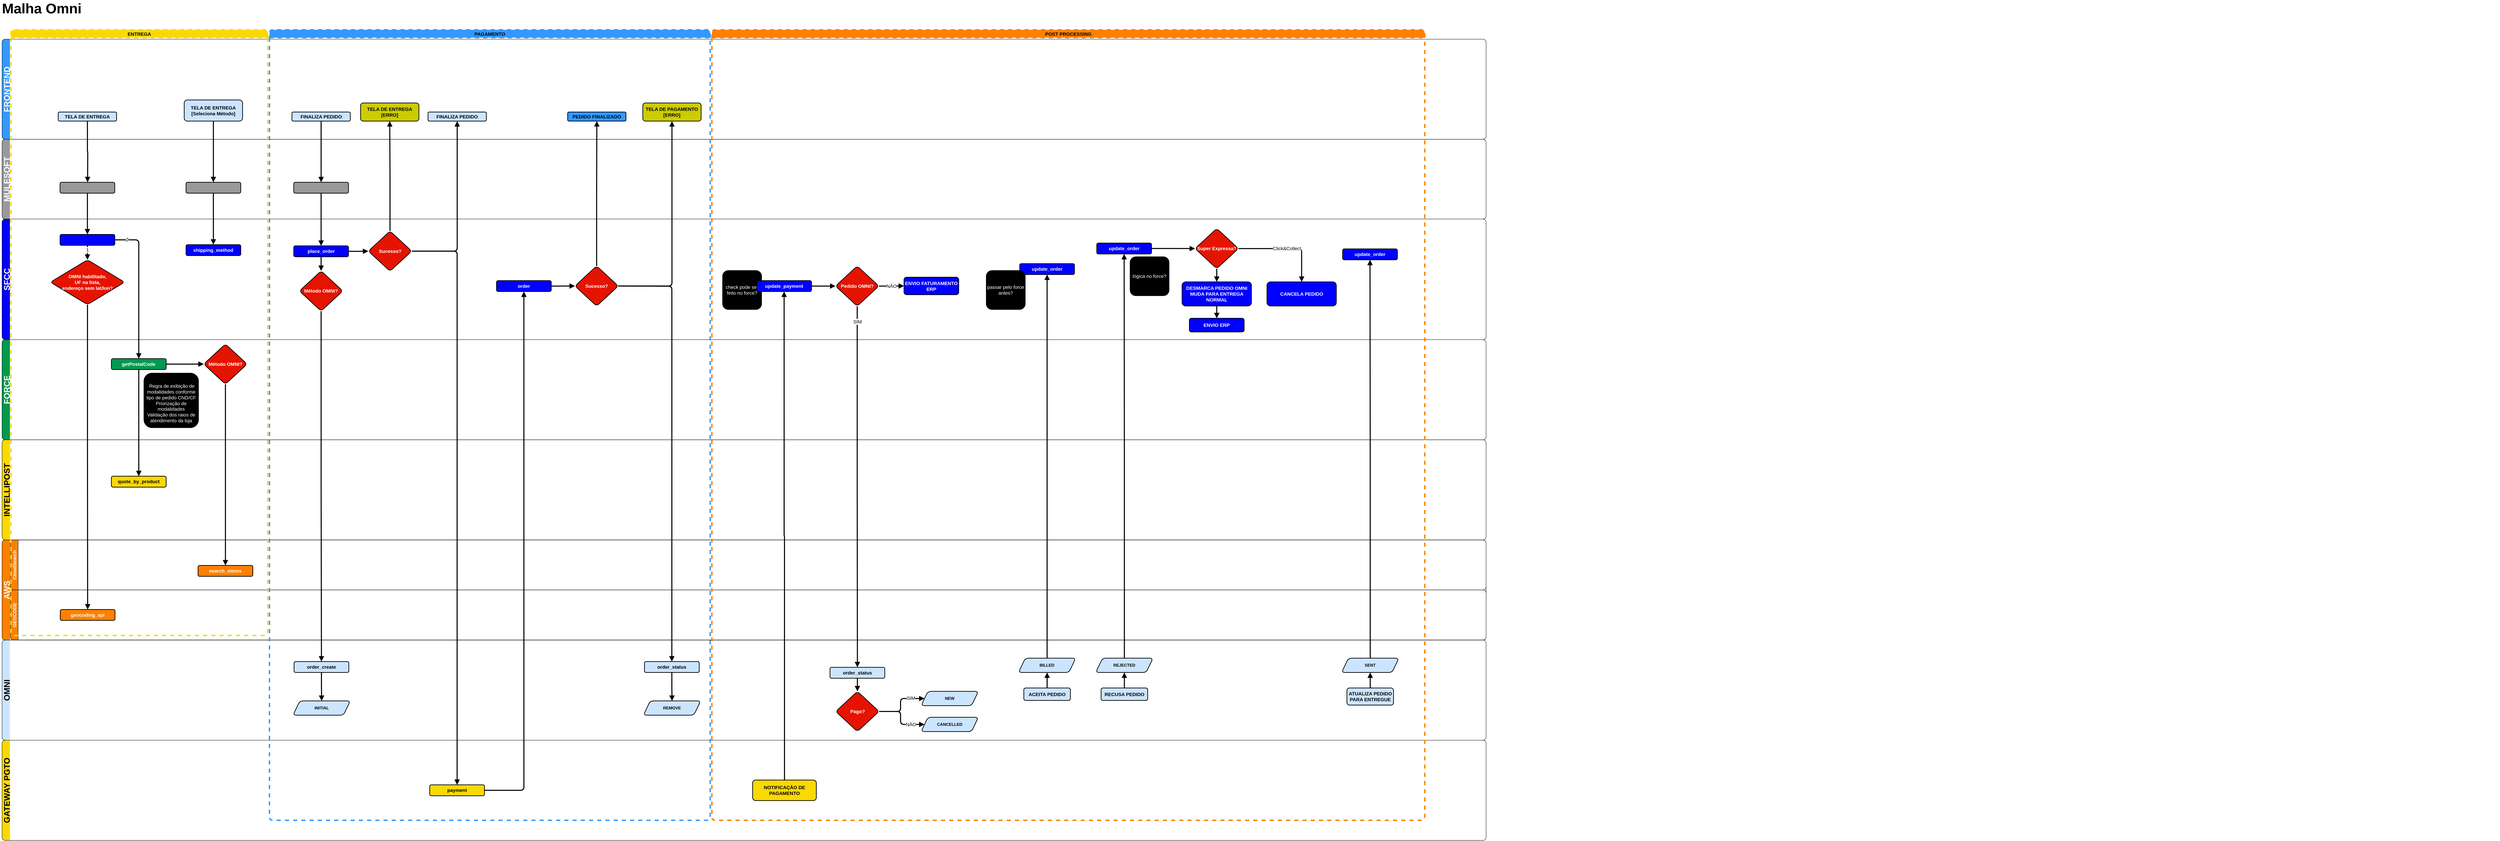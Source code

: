 <mxfile version="20.0.4" type="github">
  <diagram id="prtHgNgQTEPvFCAcTncT" name="Page-1">
    <mxGraphModel dx="2784" dy="647" grid="1" gridSize="10" guides="1" tooltips="1" connect="1" arrows="1" fold="1" page="1" pageScale="1" pageWidth="827" pageHeight="1169" math="0" shadow="0">
      <root>
        <mxCell id="0" />
        <mxCell id="1" parent="0" />
        <mxCell id="UH4h_3Y_hmDIXnIcrMvg-1" value="" style="edgeStyle=orthogonalEdgeStyle;rounded=1;orthogonalLoop=1;jettySize=auto;html=1;dashed=1;endArrow=none;endFill=0;" parent="1" edge="1">
          <mxGeometry relative="1" as="geometry">
            <mxPoint x="790" y="440" as="sourcePoint" />
          </mxGeometry>
        </mxCell>
        <mxCell id="UH4h_3Y_hmDIXnIcrMvg-2" style="edgeStyle=orthogonalEdgeStyle;rounded=1;orthogonalLoop=1;jettySize=auto;html=1;endArrow=classic;endFill=1;" parent="1" edge="1">
          <mxGeometry relative="1" as="geometry">
            <mxPoint x="910" y="440" as="targetPoint" />
          </mxGeometry>
        </mxCell>
        <mxCell id="weExqB_nzbaYjORjGd64-1" value="OMNI" style="swimlane;horizontal=0;labelBackgroundColor=none;fillColor=#CCE5FF;fontColor=#000000;strokeColor=default;strokeWidth=1;fontSize=24;perimeterSpacing=1;swimlaneLine=0;rounded=1;" vertex="1" parent="1">
          <mxGeometry x="-984" y="2480.4" width="4334" height="292.65" as="geometry" />
        </mxCell>
        <mxCell id="weExqB_nzbaYjORjGd64-16" style="edgeStyle=orthogonalEdgeStyle;rounded=1;orthogonalLoop=1;jettySize=auto;html=1;entryX=0.5;entryY=0;entryDx=0;entryDy=0;fontColor=#000000;endArrow=block;endFill=1;endSize=8;strokeWidth=3;" edge="1" parent="weExqB_nzbaYjORjGd64-1" source="weExqB_nzbaYjORjGd64-13" target="weExqB_nzbaYjORjGd64-14">
          <mxGeometry relative="1" as="geometry" />
        </mxCell>
        <mxCell id="weExqB_nzbaYjORjGd64-13" value="order_create" style="rounded=1;whiteSpace=wrap;html=1;fontFamily=Helvetica;fontSize=14;fontColor=#000000;align=center;fillColor=#CCE5FF;strokeColor=default;strokeWidth=2;fontStyle=1" vertex="1" parent="weExqB_nzbaYjORjGd64-1">
          <mxGeometry x="852.784" y="62.714" width="159.914" height="31.926" as="geometry" />
        </mxCell>
        <mxCell id="weExqB_nzbaYjORjGd64-14" value="&lt;b&gt;INITIAL&lt;/b&gt;" style="shape=parallelogram;perimeter=parallelogramPerimeter;whiteSpace=wrap;html=1;fixedSize=1;fontColor=#000000;fillColor=#CCE5FF;strokeWidth=2;rounded=1;" vertex="1" parent="weExqB_nzbaYjORjGd64-1">
          <mxGeometry x="849.694" y="177.682" width="167.23" height="41.807" as="geometry" />
        </mxCell>
        <mxCell id="weExqB_nzbaYjORjGd64-36" style="edgeStyle=orthogonalEdgeStyle;rounded=1;orthogonalLoop=1;jettySize=auto;html=1;entryX=0.5;entryY=0;entryDx=0;entryDy=0;fontSize=24;fontColor=#000000;endArrow=block;endFill=1;endSize=8;strokeWidth=3;" edge="1" parent="weExqB_nzbaYjORjGd64-1" source="weExqB_nzbaYjORjGd64-32" target="weExqB_nzbaYjORjGd64-33">
          <mxGeometry relative="1" as="geometry" />
        </mxCell>
        <mxCell id="weExqB_nzbaYjORjGd64-32" value="order_status" style="rounded=1;whiteSpace=wrap;html=1;fontFamily=Helvetica;fontSize=14;fontColor=#000000;align=center;fillColor=#CCE5FF;strokeColor=default;strokeWidth=2;fontStyle=1" vertex="1" parent="weExqB_nzbaYjORjGd64-1">
          <mxGeometry x="1876.094" y="62.714" width="159.914" height="31.926" as="geometry" />
        </mxCell>
        <mxCell id="weExqB_nzbaYjORjGd64-33" value="&lt;b&gt;REMOVE&lt;/b&gt;" style="shape=parallelogram;perimeter=parallelogramPerimeter;whiteSpace=wrap;html=1;fixedSize=1;fontColor=#000000;fillColor=#CCE5FF;strokeWidth=2;rounded=1;" vertex="1" parent="weExqB_nzbaYjORjGd64-1">
          <mxGeometry x="1873.004" y="177.682" width="167.23" height="41.807" as="geometry" />
        </mxCell>
        <mxCell id="weExqB_nzbaYjORjGd64-63" style="edgeStyle=orthogonalEdgeStyle;rounded=1;orthogonalLoop=1;jettySize=auto;html=1;entryX=0.5;entryY=0;entryDx=0;entryDy=0;labelBackgroundColor=default;fontSize=14;fontColor=#000000;endArrow=block;endFill=1;endSize=8;strokeWidth=3;" edge="1" parent="weExqB_nzbaYjORjGd64-1" source="weExqB_nzbaYjORjGd64-50" target="weExqB_nzbaYjORjGd64-62">
          <mxGeometry relative="1" as="geometry" />
        </mxCell>
        <mxCell id="weExqB_nzbaYjORjGd64-50" value="order_status" style="rounded=1;whiteSpace=wrap;html=1;fontFamily=Helvetica;fontSize=14;fontColor=#000000;align=center;fillColor=#CCE5FF;strokeColor=default;strokeWidth=2;fontStyle=1" vertex="1" parent="weExqB_nzbaYjORjGd64-1">
          <mxGeometry x="2418.004" y="79.594" width="159.914" height="31.926" as="geometry" />
        </mxCell>
        <mxCell id="weExqB_nzbaYjORjGd64-51" value="&lt;b&gt;NEW&lt;/b&gt;" style="shape=parallelogram;perimeter=parallelogramPerimeter;whiteSpace=wrap;html=1;fixedSize=1;fontColor=#000000;fillColor=#CCE5FF;strokeWidth=2;rounded=1;" vertex="1" parent="weExqB_nzbaYjORjGd64-1">
          <mxGeometry x="2684.004" y="149.822" width="167.23" height="41.807" as="geometry" />
        </mxCell>
        <mxCell id="weExqB_nzbaYjORjGd64-65" value="SIM" style="edgeStyle=orthogonalEdgeStyle;rounded=1;orthogonalLoop=1;jettySize=auto;html=1;entryX=0;entryY=0.5;entryDx=0;entryDy=0;labelBackgroundColor=default;fontSize=14;fontColor=#000000;endArrow=block;endFill=1;endSize=8;strokeWidth=3;" edge="1" parent="weExqB_nzbaYjORjGd64-1" source="weExqB_nzbaYjORjGd64-62" target="weExqB_nzbaYjORjGd64-51">
          <mxGeometry x="0.531" y="1" relative="1" as="geometry">
            <Array as="points">
              <mxPoint x="2624" y="209" />
              <mxPoint x="2624" y="171" />
            </Array>
            <mxPoint as="offset" />
          </mxGeometry>
        </mxCell>
        <mxCell id="weExqB_nzbaYjORjGd64-66" value="NĀO" style="edgeStyle=orthogonalEdgeStyle;rounded=1;orthogonalLoop=1;jettySize=auto;html=1;entryX=0;entryY=0.5;entryDx=0;entryDy=0;labelBackgroundColor=default;fontSize=14;fontColor=#000000;endArrow=block;endFill=1;endSize=8;strokeWidth=3;" edge="1" parent="weExqB_nzbaYjORjGd64-1" source="weExqB_nzbaYjORjGd64-62" target="weExqB_nzbaYjORjGd64-64">
          <mxGeometry x="0.531" relative="1" as="geometry">
            <Array as="points">
              <mxPoint x="2624" y="209" />
              <mxPoint x="2624" y="246" />
            </Array>
            <mxPoint as="offset" />
          </mxGeometry>
        </mxCell>
        <mxCell id="weExqB_nzbaYjORjGd64-62" value="Pago?" style="rhombus;whiteSpace=wrap;html=1;labelBackgroundColor=none;fontColor=#ffffff;fillColor=#e51400;strokeColor=default;strokeWidth=2;fontSize=14;fontStyle=1;rounded=1;" vertex="1" parent="weExqB_nzbaYjORjGd64-1">
          <mxGeometry x="2434.576" y="149.822" width="126.771" height="117.531" as="geometry" />
        </mxCell>
        <mxCell id="weExqB_nzbaYjORjGd64-64" value="&lt;b&gt;CANCELLED&lt;/b&gt;" style="shape=parallelogram;perimeter=parallelogramPerimeter;whiteSpace=wrap;html=1;fixedSize=1;fontColor=#000000;fillColor=#CCE5FF;strokeWidth=2;rounded=1;" vertex="1" parent="weExqB_nzbaYjORjGd64-1">
          <mxGeometry x="2684.004" y="225.542" width="167.23" height="41.807" as="geometry" />
        </mxCell>
        <mxCell id="weExqB_nzbaYjORjGd64-78" style="edgeStyle=orthogonalEdgeStyle;rounded=1;orthogonalLoop=1;jettySize=auto;html=1;entryX=0.5;entryY=1;entryDx=0;entryDy=0;labelBackgroundColor=default;fontSize=14;fontColor=#FFFFFF;endArrow=block;endFill=1;endSize=8;strokeWidth=3;" edge="1" parent="weExqB_nzbaYjORjGd64-1" source="weExqB_nzbaYjORjGd64-70" target="weExqB_nzbaYjORjGd64-76">
          <mxGeometry relative="1" as="geometry" />
        </mxCell>
        <mxCell id="weExqB_nzbaYjORjGd64-70" value="&lt;b&gt;ACEITA PEDIDO&lt;/b&gt;" style="rounded=1;whiteSpace=wrap;html=1;fontSize=14;fontColor=#000000;strokeWidth=2;fillColor=#CCE5FF;" vertex="1" parent="weExqB_nzbaYjORjGd64-1">
          <mxGeometry x="2984" y="140" width="136" height="36.32" as="geometry" />
        </mxCell>
        <mxCell id="weExqB_nzbaYjORjGd64-79" style="edgeStyle=orthogonalEdgeStyle;rounded=1;orthogonalLoop=1;jettySize=auto;html=1;entryX=0.5;entryY=1;entryDx=0;entryDy=0;labelBackgroundColor=default;fontSize=14;fontColor=#FFFFFF;endArrow=block;endFill=1;endSize=8;strokeWidth=3;" edge="1" parent="weExqB_nzbaYjORjGd64-1" source="weExqB_nzbaYjORjGd64-71" target="weExqB_nzbaYjORjGd64-77">
          <mxGeometry relative="1" as="geometry" />
        </mxCell>
        <mxCell id="weExqB_nzbaYjORjGd64-71" value="&lt;b&gt;RECUSA PEDIDO&lt;/b&gt;" style="rounded=1;whiteSpace=wrap;html=1;fontSize=14;fontColor=#000000;strokeWidth=2;fillColor=#CCE5FF;" vertex="1" parent="weExqB_nzbaYjORjGd64-1">
          <mxGeometry x="3209.62" y="140" width="136" height="36.32" as="geometry" />
        </mxCell>
        <mxCell id="weExqB_nzbaYjORjGd64-76" value="&lt;b&gt;BILLED&lt;/b&gt;" style="shape=parallelogram;perimeter=parallelogramPerimeter;whiteSpace=wrap;html=1;fixedSize=1;fontColor=#000000;fillColor=#CCE5FF;strokeWidth=2;rounded=1;" vertex="1" parent="weExqB_nzbaYjORjGd64-1">
          <mxGeometry x="2968.384" y="52.832" width="167.23" height="41.807" as="geometry" />
        </mxCell>
        <mxCell id="weExqB_nzbaYjORjGd64-77" value="&lt;b&gt;REJECTED&lt;/b&gt;" style="shape=parallelogram;perimeter=parallelogramPerimeter;whiteSpace=wrap;html=1;fixedSize=1;fontColor=#000000;fillColor=#CCE5FF;strokeWidth=2;rounded=1;" vertex="1" parent="weExqB_nzbaYjORjGd64-1">
          <mxGeometry x="3194.004" y="52.832" width="167.23" height="41.807" as="geometry" />
        </mxCell>
        <mxCell id="weExqB_nzbaYjORjGd64-99" style="edgeStyle=orthogonalEdgeStyle;rounded=1;orthogonalLoop=1;jettySize=auto;html=1;entryX=0.5;entryY=1;entryDx=0;entryDy=0;labelBackgroundColor=default;fontSize=14;fontColor=#000000;endArrow=block;endFill=1;endSize=8;strokeWidth=3;" edge="1" parent="weExqB_nzbaYjORjGd64-1" source="weExqB_nzbaYjORjGd64-97" target="weExqB_nzbaYjORjGd64-98">
          <mxGeometry relative="1" as="geometry" />
        </mxCell>
        <mxCell id="weExqB_nzbaYjORjGd64-97" value="&lt;b&gt;ATUALIZA PEDIDO PARA ENTREGUE&lt;/b&gt;" style="rounded=1;whiteSpace=wrap;html=1;fontSize=14;fontColor=#000000;strokeWidth=2;fillColor=#CCE5FF;" vertex="1" parent="weExqB_nzbaYjORjGd64-1">
          <mxGeometry x="3927.62" y="140" width="136" height="50" as="geometry" />
        </mxCell>
        <mxCell id="weExqB_nzbaYjORjGd64-98" value="&lt;b&gt;SENT&lt;/b&gt;" style="shape=parallelogram;perimeter=parallelogramPerimeter;whiteSpace=wrap;html=1;fixedSize=1;fontColor=#000000;fillColor=#CCE5FF;strokeWidth=2;rounded=1;" vertex="1" parent="weExqB_nzbaYjORjGd64-1">
          <mxGeometry x="3912.004" y="52.832" width="167.23" height="41.807" as="geometry" />
        </mxCell>
        <mxCell id="weExqB_nzbaYjORjGd64-3" value="GATEWAY PGTO" style="swimlane;horizontal=0;labelBackgroundColor=none;fillColor=#FAD902;fontColor=#000000;strokeColor=default;strokeWidth=1;fontSize=24;perimeterSpacing=1;swimlaneLine=0;rounded=1;" vertex="1" parent="1">
          <mxGeometry x="-984" y="2773.06" width="4334" height="292.65" as="geometry" />
        </mxCell>
        <mxCell id="weExqB_nzbaYjORjGd64-25" value="payment" style="rounded=1;whiteSpace=wrap;html=1;fontFamily=Helvetica;fontSize=14;fontColor=#000000;align=center;fillColor=#FAD902;strokeColor=default;strokeWidth=2;fontStyle=1" vertex="1" parent="weExqB_nzbaYjORjGd64-3">
          <mxGeometry x="1249.001" y="130.362" width="159.914" height="31.926" as="geometry" />
        </mxCell>
        <mxCell id="weExqB_nzbaYjORjGd64-46" value="&lt;b style=&quot;font-size: 14px;&quot;&gt;NOTIFICAÇĀO DE PAGAMENTO&lt;/b&gt;" style="rounded=1;whiteSpace=wrap;html=1;fontSize=14;fontColor=#000000;strokeWidth=2;fillColor=#FAD902;" vertex="1" parent="weExqB_nzbaYjORjGd64-3">
          <mxGeometry x="2192" y="116.32" width="186" height="60" as="geometry" />
        </mxCell>
        <mxCell id="weExqB_nzbaYjORjGd64-17" style="edgeStyle=orthogonalEdgeStyle;rounded=1;orthogonalLoop=1;jettySize=auto;html=1;entryX=0.5;entryY=0;entryDx=0;entryDy=0;fontColor=#000000;endArrow=block;endFill=1;endSize=8;strokeWidth=3;" edge="1" parent="1" source="weExqB_nzbaYjORjGd64-11" target="weExqB_nzbaYjORjGd64-13">
          <mxGeometry relative="1" as="geometry" />
        </mxCell>
        <mxCell id="UH4h_3Y_hmDIXnIcrMvg-36" value="FRONTEND" style="swimlane;horizontal=0;labelBackgroundColor=none;fillColor=#3399FF;fontColor=#FFFFFF;strokeColor=default;strokeWidth=1;fontSize=24;perimeterSpacing=1;swimlaneLine=0;rounded=1;" parent="1" vertex="1">
          <mxGeometry x="-984" y="724.49" width="4334" height="292.65" as="geometry" />
        </mxCell>
        <mxCell id="UH4h_3Y_hmDIXnIcrMvg-58" value="TELA DE ENTREGA" style="rounded=1;whiteSpace=wrap;html=1;labelBackgroundColor=none;fontColor=#000000;fillColor=#CCE5FF;strokeColor=default;strokeWidth=2;fontSize=14;fontStyle=1" parent="UH4h_3Y_hmDIXnIcrMvg-36" vertex="1">
          <mxGeometry x="164.095" y="212.838" width="170.366" height="26.605" as="geometry" />
        </mxCell>
        <mxCell id="UH4h_3Y_hmDIXnIcrMvg-68" value="TELA DE ENTREGA&lt;br&gt;[Seleciona Método]" style="rounded=1;whiteSpace=wrap;html=1;labelBackgroundColor=none;fontColor=#000000;fillColor=#CCE5FF;strokeColor=default;strokeWidth=2;fontSize=14;fontStyle=1" parent="UH4h_3Y_hmDIXnIcrMvg-36" vertex="1">
          <mxGeometry x="532.001" y="177.683" width="170.366" height="61.76" as="geometry" />
        </mxCell>
        <mxCell id="UH4h_3Y_hmDIXnIcrMvg-78" value="FINALIZA PEDIDO" style="rounded=1;whiteSpace=wrap;html=1;labelBackgroundColor=none;fontColor=#000000;fillColor=#CCE5FF;strokeColor=default;strokeWidth=2;fontSize=14;fontStyle=1" parent="UH4h_3Y_hmDIXnIcrMvg-36" vertex="1">
          <mxGeometry x="846.603" y="212.838" width="170.366" height="26.605" as="geometry" />
        </mxCell>
        <mxCell id="weExqB_nzbaYjORjGd64-21" value="TELA DE ENTREGA&lt;br&gt;[ERRO]" style="rounded=1;whiteSpace=wrap;html=1;labelBackgroundColor=none;fontColor=#000000;fillColor=#CCCC00;strokeColor=default;strokeWidth=2;fontSize=14;fontStyle=1" vertex="1" parent="UH4h_3Y_hmDIXnIcrMvg-36">
          <mxGeometry x="1047" y="186.333" width="170.37" height="53.11" as="geometry" />
        </mxCell>
        <mxCell id="UH4h_3Y_hmDIXnIcrMvg-54" value="SFCC" style="swimlane;horizontal=0;labelBackgroundColor=none;fillColor=#0000FF;fontColor=#FFFFFF;strokeColor=default;strokeWidth=1;fontSize=24;perimeterSpacing=1;swimlaneLine=0;rounded=1;" parent="1" vertex="1">
          <mxGeometry x="-984" y="1250" width="4334" height="352.45" as="geometry" />
        </mxCell>
        <mxCell id="weExqB_nzbaYjORjGd64-57" value="1" style="edgeStyle=orthogonalEdgeStyle;rounded=1;orthogonalLoop=1;jettySize=auto;html=1;entryX=0.5;entryY=0;entryDx=0;entryDy=0;fontSize=14;fontColor=#000000;endArrow=block;endFill=1;endSize=8;strokeWidth=3;labelBackgroundColor=default;" edge="1" parent="UH4h_3Y_hmDIXnIcrMvg-54" source="UH4h_3Y_hmDIXnIcrMvg-71" target="weExqB_nzbaYjORjGd64-56">
          <mxGeometry x="-0.375" relative="1" as="geometry">
            <mxPoint as="offset" />
          </mxGeometry>
        </mxCell>
        <mxCell id="UH4h_3Y_hmDIXnIcrMvg-71" value="" style="rounded=1;whiteSpace=wrap;html=1;fontFamily=Helvetica;fontSize=14;fontColor=#ffffff;align=center;fillColor=#0000FF;strokeColor=default;strokeWidth=2;fontStyle=1" parent="UH4h_3Y_hmDIXnIcrMvg-54" vertex="1">
          <mxGeometry x="169.321" y="44.973" width="159.914" height="31.926" as="geometry" />
        </mxCell>
        <mxCell id="UH4h_3Y_hmDIXnIcrMvg-72" value="shipping_method" style="rounded=1;whiteSpace=wrap;html=1;fontFamily=Helvetica;fontSize=14;fontColor=#ffffff;align=center;fillColor=#0000FF;strokeColor=default;strokeWidth=2;fontStyle=1" parent="UH4h_3Y_hmDIXnIcrMvg-54" vertex="1">
          <mxGeometry x="537.227" y="74.973" width="159.914" height="31.926" as="geometry" />
        </mxCell>
        <mxCell id="weExqB_nzbaYjORjGd64-12" style="edgeStyle=orthogonalEdgeStyle;rounded=1;orthogonalLoop=1;jettySize=auto;html=1;fontColor=#000000;endArrow=block;endFill=1;endSize=8;strokeWidth=3;" edge="1" parent="UH4h_3Y_hmDIXnIcrMvg-54" source="weExqB_nzbaYjORjGd64-5" target="weExqB_nzbaYjORjGd64-11">
          <mxGeometry relative="1" as="geometry" />
        </mxCell>
        <mxCell id="weExqB_nzbaYjORjGd64-5" value="place_order" style="rounded=1;whiteSpace=wrap;html=1;fontFamily=Helvetica;fontSize=14;fontColor=#ffffff;align=center;fillColor=#0000FF;strokeColor=default;strokeWidth=2;fontStyle=1" vertex="1" parent="UH4h_3Y_hmDIXnIcrMvg-54">
          <mxGeometry x="851.829" y="78.392" width="159.914" height="31.926" as="geometry" />
        </mxCell>
        <mxCell id="weExqB_nzbaYjORjGd64-11" value="Método OMNI?" style="rhombus;whiteSpace=wrap;html=1;labelBackgroundColor=none;fontColor=#ffffff;fillColor=#e51400;strokeColor=default;strokeWidth=2;fontSize=14;fontStyle=1;rounded=1;" vertex="1" parent="UH4h_3Y_hmDIXnIcrMvg-54">
          <mxGeometry x="868.396" y="151.552" width="126.771" height="117.531" as="geometry" />
        </mxCell>
        <mxCell id="weExqB_nzbaYjORjGd64-18" value="Sucesso?" style="rhombus;whiteSpace=wrap;html=1;labelBackgroundColor=none;fontColor=#ffffff;fillColor=#e51400;strokeColor=default;strokeWidth=2;fontSize=14;fontStyle=1;rounded=1;" vertex="1" parent="UH4h_3Y_hmDIXnIcrMvg-54">
          <mxGeometry x="1069.641" y="35.066" width="126.771" height="117.531" as="geometry" />
        </mxCell>
        <mxCell id="weExqB_nzbaYjORjGd64-19" style="edgeStyle=orthogonalEdgeStyle;rounded=1;orthogonalLoop=1;jettySize=auto;html=1;fontColor=#000000;endArrow=block;endFill=1;endSize=8;strokeWidth=3;entryX=0;entryY=0.5;entryDx=0;entryDy=0;" edge="1" parent="UH4h_3Y_hmDIXnIcrMvg-54" source="weExqB_nzbaYjORjGd64-5" target="weExqB_nzbaYjORjGd64-18">
          <mxGeometry relative="1" as="geometry">
            <mxPoint x="1055.641" y="68.225" as="targetPoint" />
          </mxGeometry>
        </mxCell>
        <mxCell id="weExqB_nzbaYjORjGd64-56" value="OMNI habilitado,&lt;br&gt;UF na lista, &lt;br&gt;endereço sem lat/lon?" style="rhombus;whiteSpace=wrap;html=1;labelBackgroundColor=none;fontColor=#ffffff;fillColor=#e51400;strokeColor=default;strokeWidth=2;fontSize=14;fontStyle=1;rounded=1;" vertex="1" parent="UH4h_3Y_hmDIXnIcrMvg-54">
          <mxGeometry x="141" y="119.2" width="217" height="130.8" as="geometry" />
        </mxCell>
        <mxCell id="weExqB_nzbaYjORjGd64-68" value="ENVIO FATURAMENTO ERP" style="rounded=1;whiteSpace=wrap;html=1;fontFamily=Helvetica;fontSize=14;fontColor=#ffffff;align=center;fillColor=#0000FF;strokeColor=default;strokeWidth=2;fontStyle=1" vertex="1" parent="UH4h_3Y_hmDIXnIcrMvg-54">
          <mxGeometry x="2634" y="170" width="159.91" height="51.13" as="geometry" />
        </mxCell>
        <mxCell id="weExqB_nzbaYjORjGd64-74" value="check pode ser feito no force?" style="whiteSpace=wrap;html=1;aspect=fixed;fontSize=14;fontColor=#FFFFFF;strokeWidth=1;fillColor=#000000;rounded=1;" vertex="1" parent="UH4h_3Y_hmDIXnIcrMvg-54">
          <mxGeometry x="2104" y="150.21" width="114.43" height="114.43" as="geometry" />
        </mxCell>
        <mxCell id="weExqB_nzbaYjORjGd64-75" value="update_order" style="rounded=1;whiteSpace=wrap;html=1;fontFamily=Helvetica;fontSize=14;fontColor=#ffffff;align=center;fillColor=#0000FF;strokeColor=default;strokeWidth=2;fontStyle=1" vertex="1" parent="UH4h_3Y_hmDIXnIcrMvg-54">
          <mxGeometry x="2971.999" y="130.362" width="159.914" height="31.926" as="geometry" />
        </mxCell>
        <mxCell id="weExqB_nzbaYjORjGd64-82" value="passar pelo force antes?" style="whiteSpace=wrap;html=1;aspect=fixed;fontSize=14;fontColor=#FFFFFF;strokeWidth=1;fillColor=#000000;rounded=1;" vertex="1" parent="UH4h_3Y_hmDIXnIcrMvg-54">
          <mxGeometry x="2874" y="150.21" width="114.43" height="114.43" as="geometry" />
        </mxCell>
        <mxCell id="weExqB_nzbaYjORjGd64-89" style="edgeStyle=orthogonalEdgeStyle;rounded=1;orthogonalLoop=1;jettySize=auto;html=1;entryX=0;entryY=0.5;entryDx=0;entryDy=0;labelBackgroundColor=default;fontSize=14;fontColor=#FFFFFF;endArrow=block;endFill=1;endSize=8;strokeWidth=3;" edge="1" parent="UH4h_3Y_hmDIXnIcrMvg-54" source="weExqB_nzbaYjORjGd64-84" target="weExqB_nzbaYjORjGd64-88">
          <mxGeometry relative="1" as="geometry" />
        </mxCell>
        <mxCell id="weExqB_nzbaYjORjGd64-84" value="update_order" style="rounded=1;whiteSpace=wrap;html=1;fontFamily=Helvetica;fontSize=14;fontColor=#ffffff;align=center;fillColor=#0000FF;strokeColor=default;strokeWidth=2;fontStyle=1" vertex="1" parent="UH4h_3Y_hmDIXnIcrMvg-54">
          <mxGeometry x="3196.999" y="70.202" width="159.914" height="31.926" as="geometry" />
        </mxCell>
        <mxCell id="weExqB_nzbaYjORjGd64-85" value="lógica no force?" style="whiteSpace=wrap;html=1;aspect=fixed;fontSize=14;fontColor=#FFFFFF;strokeWidth=1;fillColor=#000000;rounded=1;" vertex="1" parent="UH4h_3Y_hmDIXnIcrMvg-54">
          <mxGeometry x="3294" y="110.0" width="114.43" height="114.43" as="geometry" />
        </mxCell>
        <mxCell id="weExqB_nzbaYjORjGd64-93" style="edgeStyle=orthogonalEdgeStyle;rounded=1;orthogonalLoop=1;jettySize=auto;html=1;entryX=0.5;entryY=0;entryDx=0;entryDy=0;labelBackgroundColor=default;fontSize=14;fontColor=#FFFFFF;endArrow=block;endFill=1;endSize=8;strokeWidth=3;" edge="1" parent="UH4h_3Y_hmDIXnIcrMvg-54" source="weExqB_nzbaYjORjGd64-88" target="weExqB_nzbaYjORjGd64-90">
          <mxGeometry relative="1" as="geometry" />
        </mxCell>
        <mxCell id="weExqB_nzbaYjORjGd64-96" value="Click&amp;amp;Collect" style="edgeStyle=orthogonalEdgeStyle;rounded=1;orthogonalLoop=1;jettySize=auto;html=1;entryX=0.5;entryY=0;entryDx=0;entryDy=0;labelBackgroundColor=default;fontSize=14;fontColor=#000000;endArrow=block;endFill=1;endSize=8;strokeWidth=3;" edge="1" parent="UH4h_3Y_hmDIXnIcrMvg-54" source="weExqB_nzbaYjORjGd64-88" target="weExqB_nzbaYjORjGd64-95">
          <mxGeometry relative="1" as="geometry" />
        </mxCell>
        <mxCell id="weExqB_nzbaYjORjGd64-88" value="Super Expressa?" style="rhombus;whiteSpace=wrap;html=1;labelBackgroundColor=none;fontColor=#ffffff;fillColor=#e51400;strokeColor=default;strokeWidth=2;fontSize=14;fontStyle=1;rounded=1;" vertex="1" parent="UH4h_3Y_hmDIXnIcrMvg-54">
          <mxGeometry x="3483.996" y="27.562" width="126.771" height="117.531" as="geometry" />
        </mxCell>
        <mxCell id="weExqB_nzbaYjORjGd64-94" style="edgeStyle=orthogonalEdgeStyle;rounded=1;orthogonalLoop=1;jettySize=auto;html=1;labelBackgroundColor=default;fontSize=14;fontColor=#FFFFFF;endArrow=block;endFill=1;endSize=8;strokeWidth=3;" edge="1" parent="UH4h_3Y_hmDIXnIcrMvg-54" source="weExqB_nzbaYjORjGd64-90" target="weExqB_nzbaYjORjGd64-92">
          <mxGeometry relative="1" as="geometry" />
        </mxCell>
        <mxCell id="weExqB_nzbaYjORjGd64-90" value="DESMARCA PEDIDO OMNI&lt;br&gt;MUDA PARA ENTREGA NORMAL" style="rounded=1;whiteSpace=wrap;html=1;fontFamily=Helvetica;fontSize=14;fontColor=#ffffff;align=center;fillColor=#0000FF;strokeColor=default;strokeWidth=2;fontStyle=1" vertex="1" parent="UH4h_3Y_hmDIXnIcrMvg-54">
          <mxGeometry x="3446.09" y="183.6" width="202.58" height="70.57" as="geometry" />
        </mxCell>
        <mxCell id="weExqB_nzbaYjORjGd64-92" value="ENVIO ERP" style="rounded=1;whiteSpace=wrap;html=1;fontFamily=Helvetica;fontSize=14;fontColor=#ffffff;align=center;fillColor=#0000FF;strokeColor=default;strokeWidth=2;fontStyle=1" vertex="1" parent="UH4h_3Y_hmDIXnIcrMvg-54">
          <mxGeometry x="3467.43" y="290" width="159.91" height="40" as="geometry" />
        </mxCell>
        <mxCell id="weExqB_nzbaYjORjGd64-95" value="CANCELA PEDIDO" style="rounded=1;whiteSpace=wrap;html=1;fontFamily=Helvetica;fontSize=14;fontColor=#ffffff;align=center;fillColor=#0000FF;strokeColor=default;strokeWidth=2;fontStyle=1" vertex="1" parent="UH4h_3Y_hmDIXnIcrMvg-54">
          <mxGeometry x="3694" y="183.6" width="202.58" height="70.57" as="geometry" />
        </mxCell>
        <mxCell id="weExqB_nzbaYjORjGd64-101" value="update_order" style="rounded=1;whiteSpace=wrap;html=1;fontFamily=Helvetica;fontSize=14;fontColor=#ffffff;align=center;fillColor=#0000FF;strokeColor=default;strokeWidth=2;fontStyle=1" vertex="1" parent="UH4h_3Y_hmDIXnIcrMvg-54">
          <mxGeometry x="3914.999" y="87.272" width="159.914" height="31.926" as="geometry" />
        </mxCell>
        <mxCell id="UH4h_3Y_hmDIXnIcrMvg-55" value="FORCE" style="swimlane;horizontal=0;labelBackgroundColor=none;fillColor=#00994D;fontColor=#FFFFFF;strokeColor=default;strokeWidth=1;fontSize=24;perimeterSpacing=1;swimlaneLine=0;rounded=1;" parent="1" vertex="1">
          <mxGeometry x="-984" y="1602.45" width="4334" height="292.65" as="geometry">
            <mxRectangle x="-984" y="1602.447" width="50" height="110" as="alternateBounds" />
          </mxGeometry>
        </mxCell>
        <mxCell id="UH4h_3Y_hmDIXnIcrMvg-62" style="edgeStyle=orthogonalEdgeStyle;rounded=1;orthogonalLoop=1;jettySize=auto;html=1;entryX=0;entryY=0.5;entryDx=0;entryDy=0;fontColor=#000000;strokeWidth=3;endArrow=block;endFill=1;strokeColor=default;fontSize=14;fontStyle=1;endSize=8;" parent="UH4h_3Y_hmDIXnIcrMvg-55" source="UH4h_3Y_hmDIXnIcrMvg-24" target="UH4h_3Y_hmDIXnIcrMvg-61" edge="1">
          <mxGeometry relative="1" as="geometry" />
        </mxCell>
        <mxCell id="UH4h_3Y_hmDIXnIcrMvg-24" value="getPostalCode" style="rounded=1;whiteSpace=wrap;html=1;fontFamily=Helvetica;fontSize=14;fontColor=#ffffff;align=center;fillColor=#00994D;strokeColor=default;strokeWidth=2;fontStyle=1" parent="UH4h_3Y_hmDIXnIcrMvg-55" vertex="1">
          <mxGeometry x="319.321" y="55.515" width="159.914" height="31.926" as="geometry" />
        </mxCell>
        <mxCell id="UH4h_3Y_hmDIXnIcrMvg-61" value="Método OMNI?" style="rhombus;whiteSpace=wrap;html=1;labelBackgroundColor=none;fontColor=#ffffff;fillColor=#e51400;strokeColor=default;strokeWidth=2;fontSize=14;fontStyle=1;rounded=1;" parent="UH4h_3Y_hmDIXnIcrMvg-55" vertex="1">
          <mxGeometry x="588.98" y="12.711" width="126.771" height="117.531" as="geometry" />
        </mxCell>
        <mxCell id="weExqB_nzbaYjORjGd64-73" value="&lt;br&gt;&amp;nbsp;Regra de exibição de modalidades conforme tipo de pedido CND/CF &lt;br&gt;Priorização de modalidades &lt;br&gt;Validação dos raios de atendimento da loja" style="whiteSpace=wrap;html=1;aspect=fixed;fontSize=14;fontColor=#FFFFFF;strokeWidth=1;fillColor=#000000;rounded=1;" vertex="1" parent="UH4h_3Y_hmDIXnIcrMvg-55">
          <mxGeometry x="414" y="97.553" width="160" height="160" as="geometry" />
        </mxCell>
        <mxCell id="UH4h_3Y_hmDIXnIcrMvg-56" value="INTELLIPOST" style="swimlane;horizontal=0;labelBackgroundColor=none;fillColor=#FAD902;fontColor=#000000;strokeColor=default;strokeWidth=1;fontSize=24;perimeterSpacing=1;swimlaneLine=0;rounded=1;" parent="1" vertex="1">
          <mxGeometry x="-984" y="1895.1" width="4334" height="292.65" as="geometry" />
        </mxCell>
        <mxCell id="UH4h_3Y_hmDIXnIcrMvg-63" value="quote_by_product" style="rounded=1;whiteSpace=wrap;html=1;fontFamily=Helvetica;fontSize=14;fontColor=#000000;align=center;fillColor=#FAD902;strokeColor=default;strokeWidth=2;fontStyle=1" parent="UH4h_3Y_hmDIXnIcrMvg-56" vertex="1">
          <mxGeometry x="319.321" y="106.419" width="159.914" height="31.926" as="geometry" />
        </mxCell>
        <mxCell id="UH4h_3Y_hmDIXnIcrMvg-59" value="MULESOFT" style="swimlane;horizontal=0;labelBackgroundColor=none;fillColor=#999999;fontColor=#FFFFFF;strokeColor=default;strokeWidth=1;fontSize=24;perimeterSpacing=1;swimlaneLine=0;rounded=1;" parent="1" vertex="1">
          <mxGeometry x="-984" y="1017.14" width="4334" height="232.86" as="geometry" />
        </mxCell>
        <mxCell id="UH4h_3Y_hmDIXnIcrMvg-69" value="" style="rounded=1;whiteSpace=wrap;html=1;fontFamily=Helvetica;fontSize=14;fontColor=#ffffff;align=center;fillColor=#999999;strokeColor=default;strokeWidth=2;fontStyle=1" parent="UH4h_3Y_hmDIXnIcrMvg-59" vertex="1">
          <mxGeometry x="169.321" y="125.425" width="159.914" height="31.926" as="geometry" />
        </mxCell>
        <mxCell id="UH4h_3Y_hmDIXnIcrMvg-70" value="" style="rounded=1;whiteSpace=wrap;html=1;fontFamily=Helvetica;fontSize=14;fontColor=#ffffff;align=center;fillColor=#999999;strokeColor=default;strokeWidth=2;fontStyle=1" parent="UH4h_3Y_hmDIXnIcrMvg-59" vertex="1">
          <mxGeometry x="537.227" y="125.425" width="159.914" height="31.926" as="geometry" />
        </mxCell>
        <mxCell id="weExqB_nzbaYjORjGd64-6" value="" style="rounded=1;whiteSpace=wrap;html=1;fontFamily=Helvetica;fontSize=14;fontColor=#ffffff;align=center;fillColor=#999999;strokeColor=default;strokeWidth=2;fontStyle=1" vertex="1" parent="UH4h_3Y_hmDIXnIcrMvg-59">
          <mxGeometry x="851.829" y="125.425" width="159.914" height="31.926" as="geometry" />
        </mxCell>
        <mxCell id="UH4h_3Y_hmDIXnIcrMvg-60" style="edgeStyle=orthogonalEdgeStyle;rounded=1;orthogonalLoop=1;jettySize=auto;html=1;fontColor=#000000;strokeWidth=3;endArrow=block;endFill=1;strokeColor=default;fontSize=14;fontStyle=1;endSize=8;" parent="1" source="UH4h_3Y_hmDIXnIcrMvg-58" edge="1">
          <mxGeometry relative="1" as="geometry">
            <mxPoint x="-734.2" y="1142.565" as="targetPoint" />
          </mxGeometry>
        </mxCell>
        <mxCell id="UH4h_3Y_hmDIXnIcrMvg-64" style="edgeStyle=orthogonalEdgeStyle;rounded=1;orthogonalLoop=1;jettySize=auto;html=1;fontColor=#000000;strokeWidth=3;endArrow=block;endFill=1;strokeColor=default;fontSize=14;fontStyle=1;endSize=8;" parent="1" source="UH4h_3Y_hmDIXnIcrMvg-24" target="UH4h_3Y_hmDIXnIcrMvg-63" edge="1">
          <mxGeometry relative="1" as="geometry" />
        </mxCell>
        <mxCell id="UH4h_3Y_hmDIXnIcrMvg-66" style="edgeStyle=orthogonalEdgeStyle;rounded=1;orthogonalLoop=1;jettySize=auto;html=1;fontColor=#000000;entryX=0.5;entryY=0;entryDx=0;entryDy=0;strokeWidth=3;endArrow=block;endFill=1;strokeColor=default;fontSize=14;fontStyle=1;endSize=8;" parent="1" source="UH4h_3Y_hmDIXnIcrMvg-61" target="UH4h_3Y_hmDIXnIcrMvg-65" edge="1">
          <mxGeometry relative="1" as="geometry">
            <mxPoint x="-1140.104" y="2666.638" as="targetPoint" />
          </mxGeometry>
        </mxCell>
        <mxCell id="UH4h_3Y_hmDIXnIcrMvg-73" style="edgeStyle=orthogonalEdgeStyle;rounded=1;orthogonalLoop=1;jettySize=auto;html=1;entryX=0.5;entryY=0;entryDx=0;entryDy=0;fontSize=14;fontColor=#000000;endArrow=block;endFill=1;strokeColor=default;strokeWidth=3;endSize=8;" parent="1" source="UH4h_3Y_hmDIXnIcrMvg-68" target="UH4h_3Y_hmDIXnIcrMvg-70" edge="1">
          <mxGeometry relative="1" as="geometry" />
        </mxCell>
        <mxCell id="UH4h_3Y_hmDIXnIcrMvg-74" style="edgeStyle=orthogonalEdgeStyle;rounded=1;orthogonalLoop=1;jettySize=auto;html=1;entryX=0.5;entryY=0;entryDx=0;entryDy=0;fontSize=14;fontColor=#000000;endArrow=block;endFill=1;strokeColor=default;strokeWidth=3;endSize=8;" parent="1" source="UH4h_3Y_hmDIXnIcrMvg-70" target="UH4h_3Y_hmDIXnIcrMvg-72" edge="1">
          <mxGeometry relative="1" as="geometry" />
        </mxCell>
        <mxCell id="UH4h_3Y_hmDIXnIcrMvg-75" style="edgeStyle=orthogonalEdgeStyle;rounded=1;orthogonalLoop=1;jettySize=auto;html=1;fontSize=14;fontColor=#000000;endArrow=block;endFill=1;strokeColor=default;strokeWidth=3;endSize=8;" parent="1" source="UH4h_3Y_hmDIXnIcrMvg-69" target="UH4h_3Y_hmDIXnIcrMvg-71" edge="1">
          <mxGeometry relative="1" as="geometry" />
        </mxCell>
        <mxCell id="UH4h_3Y_hmDIXnIcrMvg-76" value="2" style="edgeStyle=orthogonalEdgeStyle;rounded=1;orthogonalLoop=1;jettySize=auto;html=1;entryX=0.5;entryY=0;entryDx=0;entryDy=0;fontSize=14;fontColor=#000000;endArrow=block;endFill=1;strokeColor=default;strokeWidth=3;endSize=8;exitX=1;exitY=0.5;exitDx=0;exitDy=0;" parent="1" source="UH4h_3Y_hmDIXnIcrMvg-71" target="UH4h_3Y_hmDIXnIcrMvg-24" edge="1">
          <mxGeometry x="-0.829" y="1" relative="1" as="geometry">
            <mxPoint x="-504.765" y="1440.731" as="sourcePoint" />
            <mxPoint as="offset" />
          </mxGeometry>
        </mxCell>
        <mxCell id="weExqB_nzbaYjORjGd64-9" style="edgeStyle=orthogonalEdgeStyle;rounded=1;orthogonalLoop=1;jettySize=auto;html=1;entryX=0.5;entryY=0;entryDx=0;entryDy=0;fontColor=#000000;strokeWidth=3;endArrow=block;endFill=1;endSize=8;" edge="1" parent="1" source="UH4h_3Y_hmDIXnIcrMvg-78" target="weExqB_nzbaYjORjGd64-6">
          <mxGeometry relative="1" as="geometry" />
        </mxCell>
        <mxCell id="weExqB_nzbaYjORjGd64-10" style="edgeStyle=orthogonalEdgeStyle;rounded=1;orthogonalLoop=1;jettySize=auto;html=1;entryX=0.5;entryY=0;entryDx=0;entryDy=0;fontColor=#000000;strokeWidth=3;endArrow=block;endFill=1;endSize=8;" edge="1" parent="1" source="weExqB_nzbaYjORjGd64-6" target="weExqB_nzbaYjORjGd64-5">
          <mxGeometry relative="1" as="geometry" />
        </mxCell>
        <mxCell id="weExqB_nzbaYjORjGd64-22" style="edgeStyle=orthogonalEdgeStyle;rounded=1;orthogonalLoop=1;jettySize=auto;html=1;entryX=0.5;entryY=1;entryDx=0;entryDy=0;fontSize=24;fontColor=#000000;endArrow=block;endFill=1;endSize=8;strokeWidth=3;" edge="1" parent="1" source="weExqB_nzbaYjORjGd64-18" target="weExqB_nzbaYjORjGd64-21">
          <mxGeometry relative="1" as="geometry">
            <mxPoint x="176.186" y="957.603" as="targetPoint" />
          </mxGeometry>
        </mxCell>
        <mxCell id="weExqB_nzbaYjORjGd64-23" value="FINALIZA PEDIDO" style="rounded=1;whiteSpace=wrap;html=1;labelBackgroundColor=none;fontColor=#000000;fillColor=#CCE5FF;strokeColor=default;strokeWidth=2;fontSize=14;fontStyle=1" vertex="1" parent="1">
          <mxGeometry x="260.003" y="937.328" width="170.366" height="26.605" as="geometry" />
        </mxCell>
        <mxCell id="weExqB_nzbaYjORjGd64-24" style="edgeStyle=orthogonalEdgeStyle;rounded=1;orthogonalLoop=1;jettySize=auto;html=1;entryX=0.5;entryY=1;entryDx=0;entryDy=0;fontSize=24;fontColor=#000000;endArrow=block;endFill=1;endSize=8;strokeWidth=3;" edge="1" parent="1" source="weExqB_nzbaYjORjGd64-18" target="weExqB_nzbaYjORjGd64-23">
          <mxGeometry relative="1" as="geometry" />
        </mxCell>
        <mxCell id="weExqB_nzbaYjORjGd64-26" style="edgeStyle=orthogonalEdgeStyle;rounded=1;orthogonalLoop=1;jettySize=auto;html=1;entryX=0.5;entryY=0;entryDx=0;entryDy=0;fontSize=24;fontColor=#000000;endArrow=block;endFill=1;endSize=8;strokeWidth=3;" edge="1" parent="1" source="weExqB_nzbaYjORjGd64-18" target="weExqB_nzbaYjORjGd64-25">
          <mxGeometry relative="1" as="geometry" />
        </mxCell>
        <mxCell id="weExqB_nzbaYjORjGd64-35" style="edgeStyle=orthogonalEdgeStyle;rounded=1;orthogonalLoop=1;jettySize=auto;html=1;fontSize=24;fontColor=#000000;endArrow=block;endFill=1;endSize=8;strokeWidth=3;entryX=0.5;entryY=0;entryDx=0;entryDy=0;" edge="1" parent="1" target="weExqB_nzbaYjORjGd64-32">
          <mxGeometry relative="1" as="geometry">
            <mxPoint x="859" y="2400" as="targetPoint" />
            <mxPoint x="814.762" y="1445.757" as="sourcePoint" />
          </mxGeometry>
        </mxCell>
        <mxCell id="weExqB_nzbaYjORjGd64-42" style="edgeStyle=orthogonalEdgeStyle;rounded=1;orthogonalLoop=1;jettySize=auto;html=1;entryX=0.5;entryY=1;entryDx=0;entryDy=0;fontSize=24;fontColor=#000000;endArrow=block;endFill=1;endSize=8;strokeWidth=3;" edge="1" parent="1" source="weExqB_nzbaYjORjGd64-27" target="weExqB_nzbaYjORjGd64-41">
          <mxGeometry relative="1" as="geometry" />
        </mxCell>
        <mxCell id="weExqB_nzbaYjORjGd64-44" style="edgeStyle=orthogonalEdgeStyle;rounded=1;orthogonalLoop=1;jettySize=auto;html=1;entryX=0.5;entryY=1;entryDx=0;entryDy=0;fontSize=24;fontColor=#000000;endArrow=block;endFill=1;endSize=8;strokeWidth=3;" edge="1" parent="1" source="weExqB_nzbaYjORjGd64-27" target="weExqB_nzbaYjORjGd64-43">
          <mxGeometry relative="1" as="geometry" />
        </mxCell>
        <mxCell id="weExqB_nzbaYjORjGd64-27" value="Sucesso?" style="rhombus;whiteSpace=wrap;html=1;labelBackgroundColor=none;fontColor=#ffffff;fillColor=#e51400;strokeColor=default;strokeWidth=2;fontSize=14;fontStyle=1;rounded=1;" vertex="1" parent="1">
          <mxGeometry x="689.001" y="1387.001" width="126.771" height="117.531" as="geometry" />
        </mxCell>
        <mxCell id="weExqB_nzbaYjORjGd64-31" style="edgeStyle=orthogonalEdgeStyle;rounded=1;orthogonalLoop=1;jettySize=auto;html=1;entryX=0;entryY=0.5;entryDx=0;entryDy=0;fontSize=24;fontColor=#000000;endArrow=block;endFill=1;endSize=8;strokeWidth=3;" edge="1" parent="1" source="weExqB_nzbaYjORjGd64-29" target="weExqB_nzbaYjORjGd64-27">
          <mxGeometry relative="1" as="geometry" />
        </mxCell>
        <mxCell id="weExqB_nzbaYjORjGd64-29" value="order" style="rounded=1;whiteSpace=wrap;html=1;fontFamily=Helvetica;fontSize=14;fontColor=#ffffff;align=center;fillColor=#0000FF;strokeColor=default;strokeWidth=2;fontStyle=1" vertex="1" parent="1">
          <mxGeometry x="459.999" y="1429.997" width="159.914" height="31.926" as="geometry" />
        </mxCell>
        <mxCell id="weExqB_nzbaYjORjGd64-30" style="edgeStyle=orthogonalEdgeStyle;rounded=1;orthogonalLoop=1;jettySize=auto;html=1;fontSize=24;fontColor=#000000;endArrow=block;endFill=1;endSize=8;strokeWidth=3;entryX=0.5;entryY=1;entryDx=0;entryDy=0;" edge="1" parent="1" source="weExqB_nzbaYjORjGd64-25" target="weExqB_nzbaYjORjGd64-29">
          <mxGeometry relative="1" as="geometry">
            <mxPoint x="550.0" y="1491.538" as="targetPoint" />
          </mxGeometry>
        </mxCell>
        <mxCell id="weExqB_nzbaYjORjGd64-41" value="TELA DE PAGAMENTO&lt;br&gt;[ERRO]" style="rounded=1;whiteSpace=wrap;html=1;labelBackgroundColor=none;fontColor=#000000;fillColor=#CCCC00;strokeColor=default;strokeWidth=2;fontSize=14;fontStyle=1" vertex="1" parent="1">
          <mxGeometry x="887.2" y="910.823" width="170.37" height="53.11" as="geometry" />
        </mxCell>
        <mxCell id="weExqB_nzbaYjORjGd64-43" value="PEDIDO FINALIZADO" style="rounded=1;whiteSpace=wrap;html=1;labelBackgroundColor=none;fontColor=#000000;fillColor=#3399FF;strokeColor=default;strokeWidth=2;fontSize=14;fontStyle=1" vertex="1" parent="1">
          <mxGeometry x="667.773" y="937.328" width="170.366" height="26.605" as="geometry" />
        </mxCell>
        <mxCell id="weExqB_nzbaYjORjGd64-60" style="edgeStyle=orthogonalEdgeStyle;rounded=1;orthogonalLoop=1;jettySize=auto;html=1;entryX=0;entryY=0.5;entryDx=0;entryDy=0;labelBackgroundColor=default;fontSize=14;fontColor=#000000;endArrow=block;endFill=1;endSize=8;strokeWidth=3;" edge="1" parent="1" source="weExqB_nzbaYjORjGd64-47" target="weExqB_nzbaYjORjGd64-49">
          <mxGeometry relative="1" as="geometry" />
        </mxCell>
        <mxCell id="weExqB_nzbaYjORjGd64-47" value="update_payment" style="rounded=1;whiteSpace=wrap;html=1;fontFamily=Helvetica;fontSize=14;fontColor=#ffffff;align=center;fillColor=#0000FF;strokeColor=default;strokeWidth=2;fontStyle=1" vertex="1" parent="1">
          <mxGeometry x="1219.999" y="1429.997" width="159.914" height="31.926" as="geometry" />
        </mxCell>
        <mxCell id="weExqB_nzbaYjORjGd64-48" style="edgeStyle=orthogonalEdgeStyle;rounded=1;orthogonalLoop=1;jettySize=auto;html=1;fontSize=14;fontColor=#000000;endArrow=block;endFill=1;endSize=8;strokeWidth=3;entryX=0.5;entryY=1;entryDx=0;entryDy=0;" edge="1" parent="1" source="weExqB_nzbaYjORjGd64-46" target="weExqB_nzbaYjORjGd64-47">
          <mxGeometry relative="1" as="geometry">
            <mxPoint x="1310" y="1620" as="targetPoint" />
          </mxGeometry>
        </mxCell>
        <mxCell id="weExqB_nzbaYjORjGd64-61" value="SIM" style="edgeStyle=orthogonalEdgeStyle;rounded=1;orthogonalLoop=1;jettySize=auto;html=1;entryX=0.5;entryY=0;entryDx=0;entryDy=0;labelBackgroundColor=default;fontSize=14;fontColor=#000000;endArrow=block;endFill=1;endSize=8;strokeWidth=3;" edge="1" parent="1" source="weExqB_nzbaYjORjGd64-49" target="weExqB_nzbaYjORjGd64-50">
          <mxGeometry x="-0.914" y="1" relative="1" as="geometry">
            <mxPoint as="offset" />
          </mxGeometry>
        </mxCell>
        <mxCell id="weExqB_nzbaYjORjGd64-69" value="NĀO" style="edgeStyle=orthogonalEdgeStyle;rounded=1;orthogonalLoop=1;jettySize=auto;html=1;entryX=0;entryY=0.5;entryDx=0;entryDy=0;labelBackgroundColor=default;fontSize=14;fontColor=#000000;endArrow=block;endFill=1;endSize=8;strokeWidth=3;" edge="1" parent="1" source="weExqB_nzbaYjORjGd64-49" target="weExqB_nzbaYjORjGd64-68">
          <mxGeometry relative="1" as="geometry" />
        </mxCell>
        <mxCell id="weExqB_nzbaYjORjGd64-49" value="Pedido OMNI?" style="rhombus;whiteSpace=wrap;html=1;labelBackgroundColor=none;fontColor=#ffffff;fillColor=#e51400;strokeColor=default;strokeWidth=2;fontSize=14;fontStyle=1;rounded=1;" vertex="1" parent="1">
          <mxGeometry x="1449.996" y="1387.197" width="126.771" height="117.531" as="geometry" />
        </mxCell>
        <mxCell id="weExqB_nzbaYjORjGd64-54" value="" style="group;rounded=1;" vertex="1" connectable="0" parent="1">
          <mxGeometry x="-960" y="2187.75" width="7270" height="292.26" as="geometry" />
        </mxCell>
        <mxCell id="weExqB_nzbaYjORjGd64-52" value="CloudSearch" style="swimlane;horizontal=0;fontSize=14;fontColor=#FFFFFF;strokeWidth=1;fillColor=#FF8000;rounded=1;" vertex="1" parent="weExqB_nzbaYjORjGd64-54">
          <mxGeometry width="4310" height="146.13" as="geometry" />
        </mxCell>
        <mxCell id="weExqB_nzbaYjORjGd64-53" value="GEOCODE" style="swimlane;horizontal=0;fontSize=14;fontColor=#FFFFFF;strokeWidth=1;fillColor=#FF8000;rounded=1;" vertex="1" parent="weExqB_nzbaYjORjGd64-54">
          <mxGeometry y="146.13" width="4310" height="146.13" as="geometry" />
        </mxCell>
        <mxCell id="weExqB_nzbaYjORjGd64-58" value="geocoding_api" style="rounded=1;whiteSpace=wrap;html=1;fontFamily=Helvetica;fontSize=14;fontColor=#ffffff;align=center;fillColor=#FF8000;strokeColor=default;strokeWidth=2;fontStyle=1" vertex="1" parent="weExqB_nzbaYjORjGd64-53">
          <mxGeometry x="146.003" y="57.106" width="159.914" height="31.926" as="geometry" />
        </mxCell>
        <mxCell id="UH4h_3Y_hmDIXnIcrMvg-57" value="AWS" style="swimlane;horizontal=0;labelBackgroundColor=none;fillColor=#FF8000;fontColor=#FFFFFF;strokeColor=default;strokeWidth=1;fontSize=24;perimeterSpacing=1;swimlaneLine=0;rounded=1;" parent="1" vertex="1">
          <mxGeometry x="-984" y="2187.75" width="4334" height="292.65" as="geometry" />
        </mxCell>
        <mxCell id="UH4h_3Y_hmDIXnIcrMvg-65" value="search_stores" style="rounded=1;whiteSpace=wrap;html=1;fontFamily=Helvetica;fontSize=14;fontColor=#ffffff;align=center;fillColor=#FF8000;strokeColor=default;strokeWidth=2;fontStyle=1" parent="UH4h_3Y_hmDIXnIcrMvg-57" vertex="1">
          <mxGeometry x="572.403" y="74.493" width="159.914" height="31.926" as="geometry" />
        </mxCell>
        <mxCell id="weExqB_nzbaYjORjGd64-59" style="edgeStyle=orthogonalEdgeStyle;rounded=1;orthogonalLoop=1;jettySize=auto;html=1;entryX=0.5;entryY=0;entryDx=0;entryDy=0;fontSize=14;fontColor=#FFFFFF;endArrow=block;endFill=1;endSize=8;strokeWidth=3;" edge="1" parent="1" source="weExqB_nzbaYjORjGd64-56" target="weExqB_nzbaYjORjGd64-58">
          <mxGeometry relative="1" as="geometry" />
        </mxCell>
        <mxCell id="weExqB_nzbaYjORjGd64-81" style="edgeStyle=orthogonalEdgeStyle;rounded=1;orthogonalLoop=1;jettySize=auto;html=1;entryX=0.5;entryY=1;entryDx=0;entryDy=0;labelBackgroundColor=default;fontSize=14;fontColor=#FFFFFF;endArrow=block;endFill=1;endSize=8;strokeWidth=3;" edge="1" parent="1" source="weExqB_nzbaYjORjGd64-76" target="weExqB_nzbaYjORjGd64-75">
          <mxGeometry relative="1" as="geometry" />
        </mxCell>
        <mxCell id="weExqB_nzbaYjORjGd64-86" style="edgeStyle=orthogonalEdgeStyle;rounded=1;orthogonalLoop=1;jettySize=auto;html=1;labelBackgroundColor=default;fontSize=14;fontColor=#FFFFFF;endArrow=block;endFill=1;endSize=8;strokeWidth=3;entryX=0.5;entryY=1;entryDx=0;entryDy=0;" edge="1" parent="1" source="weExqB_nzbaYjORjGd64-77" target="weExqB_nzbaYjORjGd64-84">
          <mxGeometry relative="1" as="geometry">
            <mxPoint x="2340" y="1500" as="targetPoint" />
          </mxGeometry>
        </mxCell>
        <mxCell id="weExqB_nzbaYjORjGd64-100" style="edgeStyle=orthogonalEdgeStyle;rounded=1;orthogonalLoop=1;jettySize=auto;html=1;labelBackgroundColor=default;fontSize=14;fontColor=#000000;endArrow=block;endFill=1;endSize=8;strokeWidth=3;entryX=0.5;entryY=1;entryDx=0;entryDy=0;" edge="1" parent="1" source="weExqB_nzbaYjORjGd64-98" target="weExqB_nzbaYjORjGd64-101">
          <mxGeometry relative="1" as="geometry">
            <mxPoint x="3193.619" y="1460" as="targetPoint" />
          </mxGeometry>
        </mxCell>
        <mxCell id="weExqB_nzbaYjORjGd64-115" value="ENTREGA" style="swimlane;fontSize=14;fontColor=#000000;strokeWidth=4;fillColor=#FAD902;dashed=1;strokeColor=#FAD902;rounded=1;" vertex="1" parent="1">
          <mxGeometry x="-958" y="697" width="750" height="1770" as="geometry" />
        </mxCell>
        <mxCell id="weExqB_nzbaYjORjGd64-116" value="PAGAMENTO" style="swimlane;fontSize=14;fontColor=#000000;strokeWidth=4;fillColor=#3399FF;dashed=1;strokeColor=#3399FF;rounded=1;" vertex="1" parent="1">
          <mxGeometry x="-203" y="697" width="1287" height="2310" as="geometry" />
        </mxCell>
        <mxCell id="weExqB_nzbaYjORjGd64-118" value="POST PROCESSING" style="swimlane;fontSize=14;fontColor=#000000;strokeWidth=4;fillColor=#FF8000;dashed=1;strokeColor=#FF8000;rounded=1;" vertex="1" parent="1">
          <mxGeometry x="1089" y="697" width="2082" height="2310" as="geometry" />
        </mxCell>
        <mxCell id="weExqB_nzbaYjORjGd64-119" value="Malha Omni" style="text;html=1;strokeColor=none;fillColor=none;align=center;verticalAlign=middle;whiteSpace=wrap;rounded=1;dashed=1;fontSize=41;fontColor=#000000;labelPosition=center;verticalLabelPosition=middle;fontStyle=1" vertex="1" parent="1">
          <mxGeometry x="-990" y="610" width="244" height="50" as="geometry" />
        </mxCell>
      </root>
    </mxGraphModel>
  </diagram>
</mxfile>
